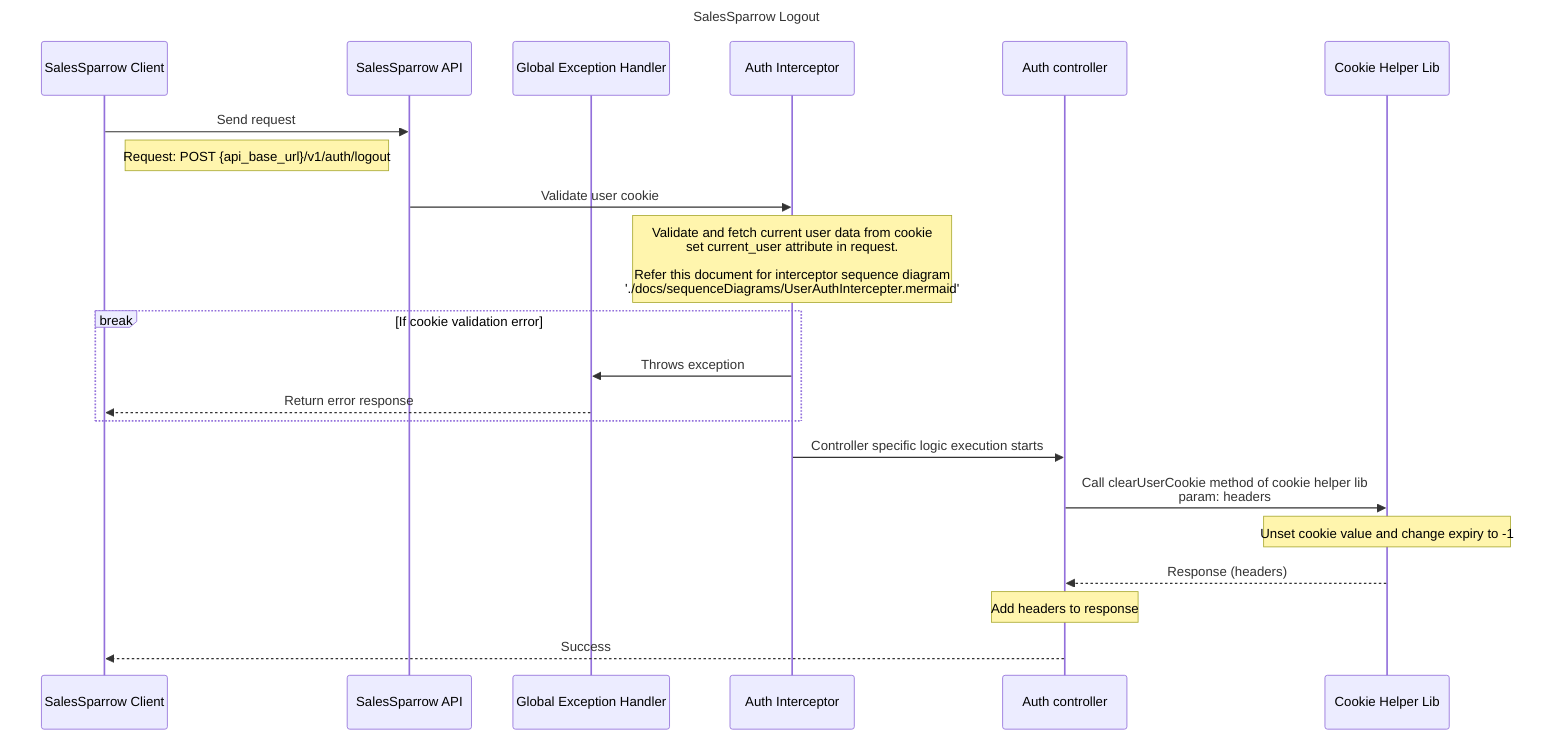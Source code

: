 sequenceDiagram
  title SalesSparrow Logout
    participant ui as SalesSparrow Client
    participant api as SalesSparrow API
    participant exceptionHandler as Global Exception Handler
    participant auth as Auth Interceptor
    participant controller as Auth controller
    participant helper as Cookie Helper Lib
    
    ui->>api:  Send request 
    note right of ui: Request: POST {api_base_url}/v1/auth/logout

    api->>auth: Validate user cookie

    note over auth: Validate and fetch current user data from cookie<br>set current_user attribute in request.<br><br>Refer this document for interceptor sequence diagram <br> './docs/sequenceDiagrams/UserAuthIntercepter.mermaid'

    break If cookie validation error
        auth ->> exceptionHandler: Throws exception
        exceptionHandler -->> ui: Return error response
    end

    auth->>controller: Controller specific logic execution starts

    controller->>helper: Call clearUserCookie method of cookie helper lib <br> param: headers 
    note over helper: Unset cookie value and change expiry to -1
    helper-->>controller: Response (headers)

    note over controller: Add headers to response

    controller-->>ui: Success